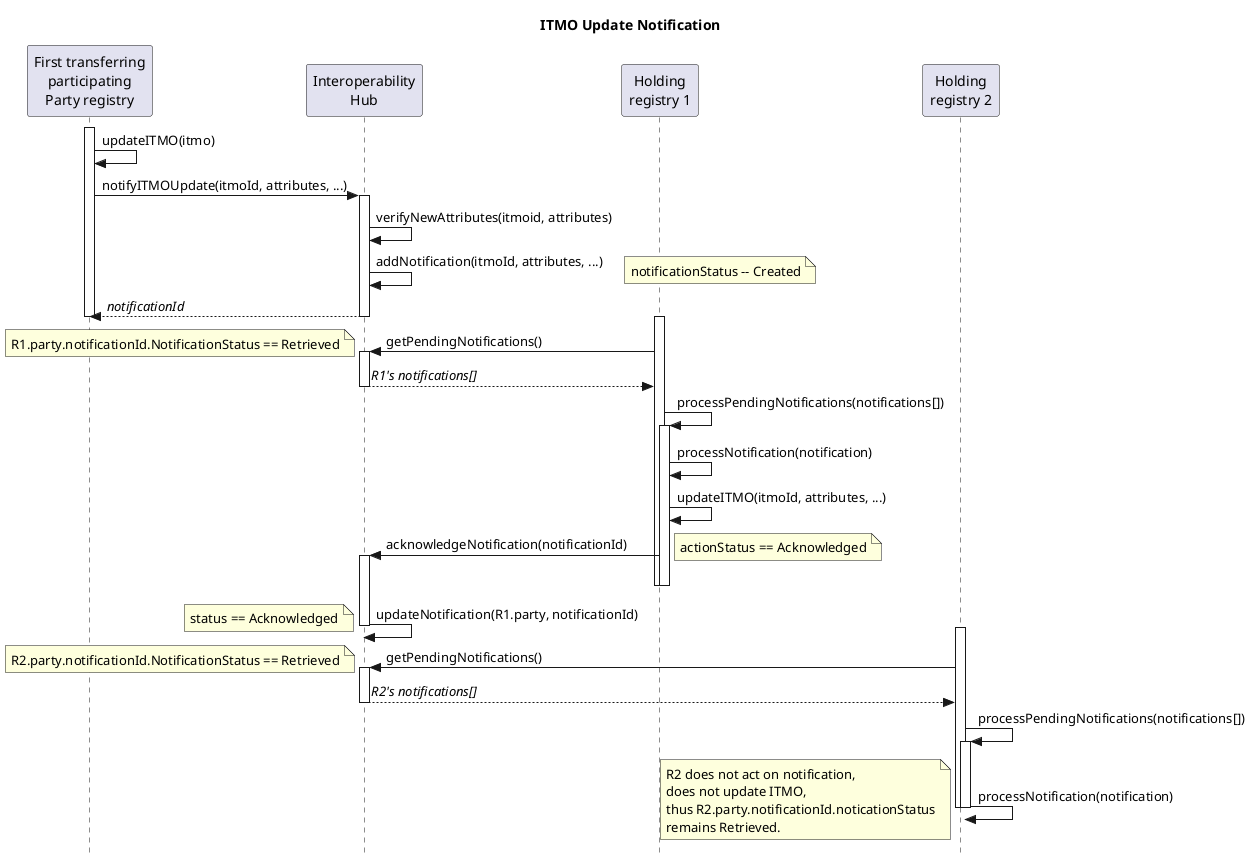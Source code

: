 @startuml

@startuml itmoUpdate_Notification_Sequence

title ITMO Update Notification

skinparam style strictuml

participant "First transferring\nparticipating\nParty registry" as Sender
participant "Interoperability\nHub" as Hub
participant "Holding\nregistry 1" as Receiver1
participant "Holding\nregistry 2" as Receiver2

activate Sender
Sender -> Sender: updateITMO(itmo)

Sender -> Hub++ : notifyITMOUpdate(itmoId, attributes, ...)
Hub->Hub: verifyNewAttributes(itmoid, attributes)
Hub -> Hub: addNotification(itmoId, attributes, ...)
  note right: notificationStatus -- Created
Sender <-- Hub: //notificationId//
deactivate Sender
deactivate Hub

activate Receiver1
Receiver1 -> Hub++: getPendingNotifications()
  note left: R1.party.notificationId.NotificationStatus == Retrieved
Receiver1 <-- Hub: //R1's notifications[]//
deactivate Hub

Receiver1 -> Receiver1: processPendingNotifications(notifications[])
activate Receiver1
Receiver1 -> Receiver1: processNotification(notification)
Receiver1 -> Receiver1: updateITMO(itmoId, attributes, ...)
Receiver1 -> Hub++: acknowledgeNotification(notificationId)
note right: actionStatus == Acknowledged
deactivate Receiver1
deactivate Receiver1
Hub -> Hub--: updateNotification(R1.party, notificationId)
  note left: status == Acknowledged

activate Receiver2
Receiver2 -> Hub++: getPendingNotifications()
  note left: R2.party.notificationId.NotificationStatus == Retrieved
Receiver2 <-- Hub: //R2's notifications[]//
deactivate Hub
Receiver2 -> Receiver2: processPendingNotifications(notifications[])
activate Receiver2
Receiver2 -> Receiver2: processNotification(notification)
deactivate Receiver2
deactivate Receiver2
note left: R2 does not act on notification,\ndoes not update ITMO,\nthus R2.party.notificationId.noticationStatus\nremains Retrieved.


@enduml
